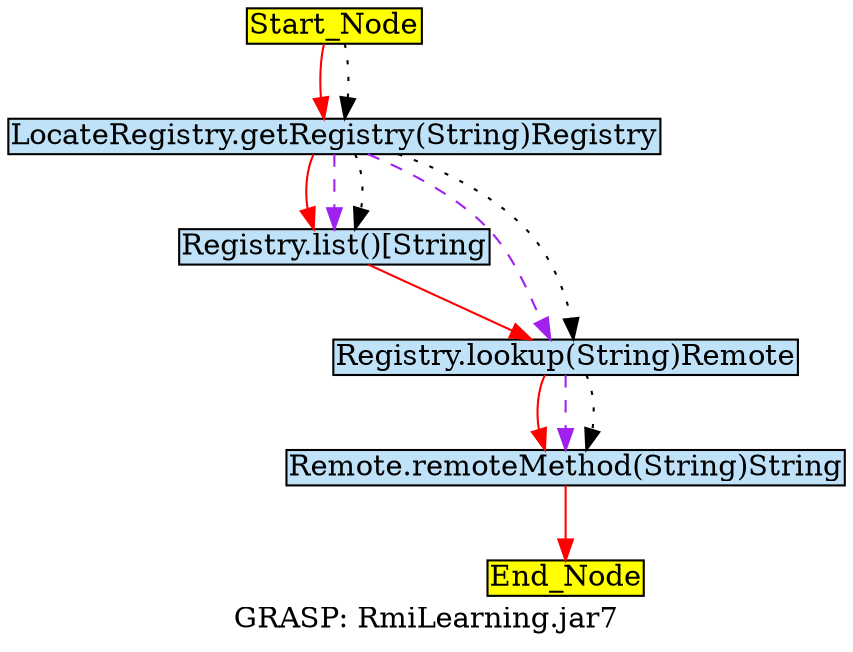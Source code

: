 digraph G {
	graph[label="GRASP: RmiLearning.jar7"];	node[style=filled,fillcolor ="white",shape=box,margin=0.02,width=0,height=0];
	"Start_Node"[fillcolor ="yellow",style="filled" ];
	"Start_Node"[fillcolor ="yellow",style="filled" ];
	"LocateRegistry.getRegistry(String)Registry"[fillcolor ="#c0e2f8",style="filled" ];
	"Remote.remoteMethod(String)String"[fillcolor ="#c0e2f8",style="filled" ];
	"Registry.list()[String"[fillcolor ="#c0e2f8",style="filled" ];
	"Registry.lookup(String)Remote"[fillcolor ="#c0e2f8",style="filled" ];
	"End_Node"[fillcolor ="yellow",style="filled" ];
	"Start_Node" -> "LocateRegistry.getRegistry(String)Registry"[color="red",style=solid];
	"Start_Node" -> "LocateRegistry.getRegistry(String)Registry"[color="black",style=dotted];
	"LocateRegistry.getRegistry(String)Registry" -> "Registry.list()[String"[color="red",style=solid];
	"LocateRegistry.getRegistry(String)Registry" -> "Registry.list()[String"[color="purple",style=dashed];
	"LocateRegistry.getRegistry(String)Registry" -> "Registry.list()[String"[color="black",style=dotted];
	"LocateRegistry.getRegistry(String)Registry" -> "Registry.lookup(String)Remote"[color="purple",style=dashed];
	"LocateRegistry.getRegistry(String)Registry" -> "Registry.lookup(String)Remote"[color="black",style=dotted];
	"Remote.remoteMethod(String)String" -> "End_Node"[color="red",style=solid];
	"Registry.list()[String" -> "Registry.lookup(String)Remote"[color="red",style=solid];
	"Registry.lookup(String)Remote" -> "Remote.remoteMethod(String)String"[color="red",style=solid];
	"Registry.lookup(String)Remote" -> "Remote.remoteMethod(String)String"[color="purple",style=dashed];
	"Registry.lookup(String)Remote" -> "Remote.remoteMethod(String)String"[color="black",style=dotted];
}

